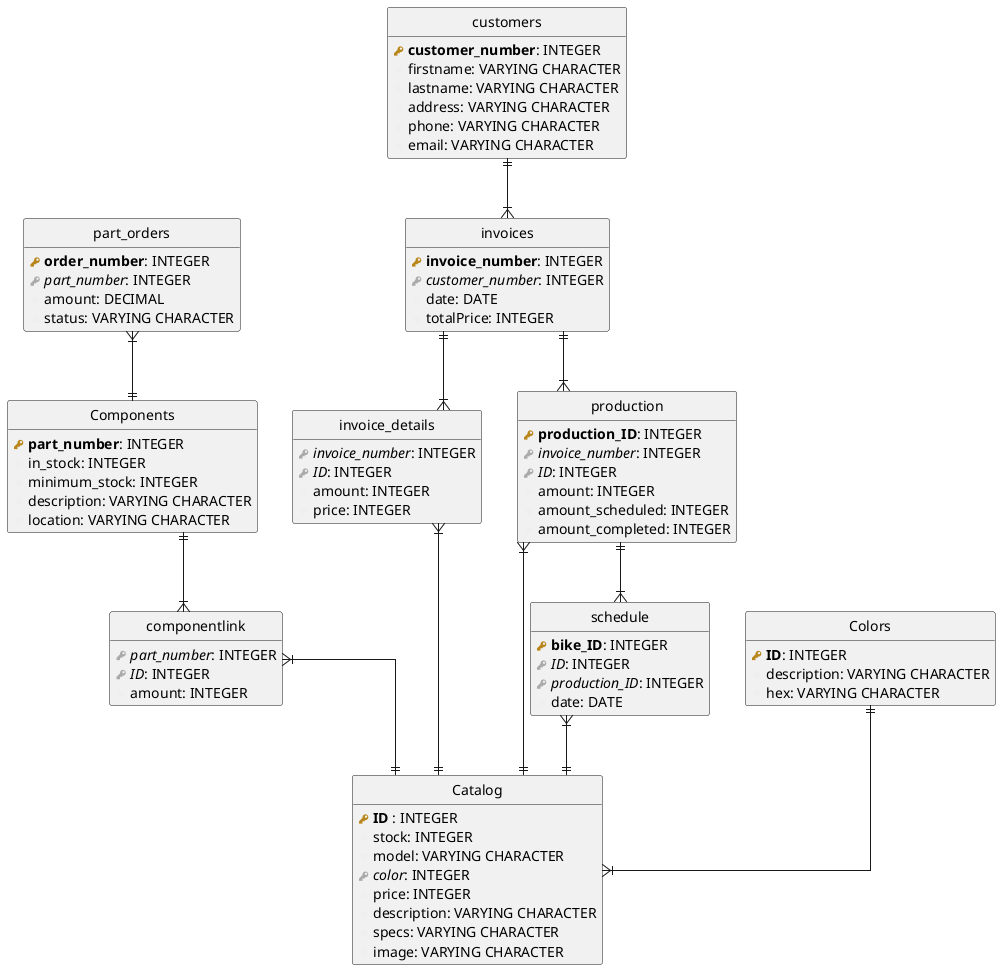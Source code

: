 @startuml ERD
!define primary_key(x) <b><color:#b8861b><&key></color> x</b>
!define foreign_key(x) <i><color:#aaaaaa><&key></color> x</i>
!define column(x) <color:#efefef><&media-record></color> x
!define table(x) entity x << (T, white) >>

skinparam linetype ortho

table( Catalog ) {
  primary_key( ID ) : INTEGER
  column( stock ): INTEGER
  column( model ): VARYING CHARACTER
  foreign_key( color ): INTEGER
  column( price ): INTEGER
  column( description ): VARYING CHARACTER
  column( specs ): VARYING CHARACTER
  column( image ): VARYING CHARACTER
}

table( componentlink ) {
  foreign_key( part_number ): INTEGER
  foreign_key( ID ): INTEGER
  column( amount ): INTEGER
}

table( Components ){
  primary_key( part_number ): INTEGER
  column( in_stock ): INTEGER
  column( minimum_stock ): INTEGER
  column( description ): VARYING CHARACTER
  column( location ): VARYING CHARACTER
}

table( part_orders ){
  primary_key( order_number ): INTEGER
  foreign_key( part_number ): INTEGER
  column( amount ): DECIMAL
  column( status ): VARYING CHARACTER
}
part_orders }|--|| Components
Components ||--|{ componentlink
componentlink }|--|| Catalog


table( customers ){
  primary_key( customer_number ): INTEGER
  column( firstname ): VARYING CHARACTER
  column( lastname ): VARYING CHARACTER
  column( address ): VARYING CHARACTER
  column( phone ): VARYING CHARACTER
  column( email ): VARYING CHARACTER
}

table( invoices ){
  primary_key( invoice_number ): INTEGER
  foreign_key( customer_number ): INTEGER
  column( date ): DATE
  column( totalPrice ): INTEGER
}

table( invoice_details ){
  foreign_key( invoice_number ): INTEGER
  foreign_key( ID ): INTEGER
  column( amount ): INTEGER
  column( price ): INTEGER
}
customers ||--|{ invoices
invoices ||--|{ invoice_details
invoice_details }|--|| Catalog

table( production ){
  primary_key( production_ID ): INTEGER
  foreign_key( invoice_number ): INTEGER
  foreign_key( ID ): INTEGER
  column( amount ): INTEGER
  column( amount_scheduled ): INTEGER
  column( amount_completed ): INTEGER
}
invoices ||--|{ production
production }|--|| Catalog

table( schedule ){
  primary_key( bike_ID ): INTEGER
  foreign_key( ID ): INTEGER
  foreign_key( production_ID ): INTEGER
  column( date ): DATE
}
production ||--|{ schedule
schedule }|--|| Catalog

table( Colors ){
  primary_key( ID ): INTEGER
  column( description ): VARYING CHARACTER
  column( hex ): VARYING CHARACTER
}
Colors ||--|{ Catalog

hide methods
hide circle

@enduml